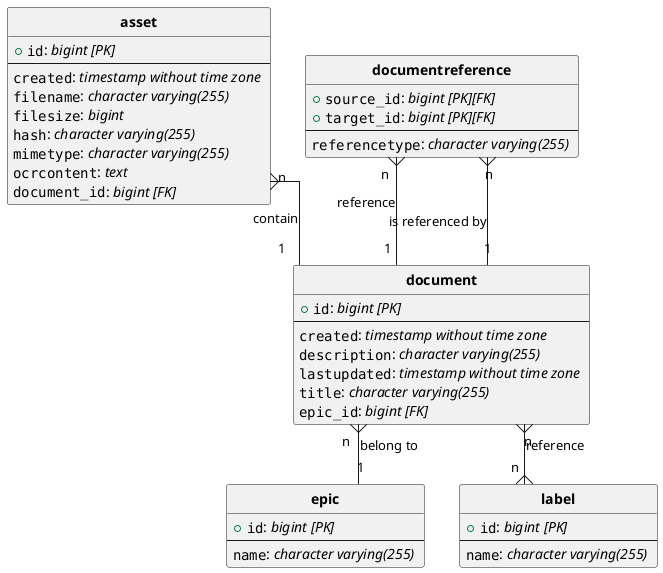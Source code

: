 @startuml
hide circle
skinparam linetype ortho

entity "**asset**" {
  + ""id"": //bigint [PK]//
  --
  ""created"": //timestamp without time zone //
  ""filename"": //character varying(255) //
  ""filesize"": //bigint //
  ""hash"": //character varying(255) //
  ""mimetype"": //character varying(255) //
  ""ocrcontent"": //text //
  ""document_id"": //bigint [FK]//
}

entity "**document**" {
  + ""id"": //bigint [PK]//
  --
  ""created"": //timestamp without time zone //
  ""description"": //character varying(255) //
  ""lastupdated"": //timestamp without time zone //
  ""title"": //character varying(255) //
  ""epic_id"": //bigint [FK]//
}

entity "**documentreference**" {
  + ""source_id"": //bigint [PK][FK]//
  + ""target_id"": //bigint [PK][FK]//
  --
  ""referencetype"": //character varying(255) //
}

entity "**epic**" {
  + ""id"": //bigint [PK]//
  --
  ""name"": //character varying(255) //
}


entity "**label**" {
  + ""id"": //bigint [PK]//
  --
  ""name"": //character varying(255) //
}

"**asset**"   "n"   }-- "1"  "**document**": contain

"**document**" "n"   }-- "1" "**epic**": belong to

"**document**"  "n"   }--{ "n"  "**label**": reference

"**documentreference**"   "n"   }-- "1"  "**document**": reference

"**documentreference**"  "n"   }-- "1"  "**document**": is referenced by
@enduml
